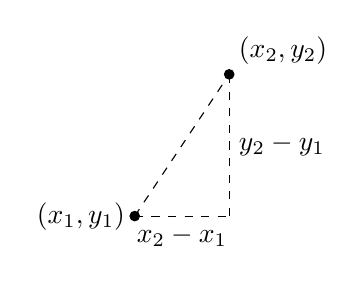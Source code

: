 \begin{tikzpicture}[scale=0.6]
  \node[above right] at (3,4) {$(x_2,y_2)$};
  \draw[fill] (3,4) circle [radius=0.1];
  \node[left] at (1,1) {$(x_1,y_1)$};
  \draw[fill] (1,1) circle [radius=0.1];
  \draw[dashed] (1,1) -- (3,1);
  \draw[dashed] (3,1) -- (3,4);
  \draw[dashed] (1,1) -- (3,4);
  \node[below] at (2,1) {$x_2-x_1$};
  \node[right] at (3,2.5) {$y_2-y_1$};
\end{tikzpicture}